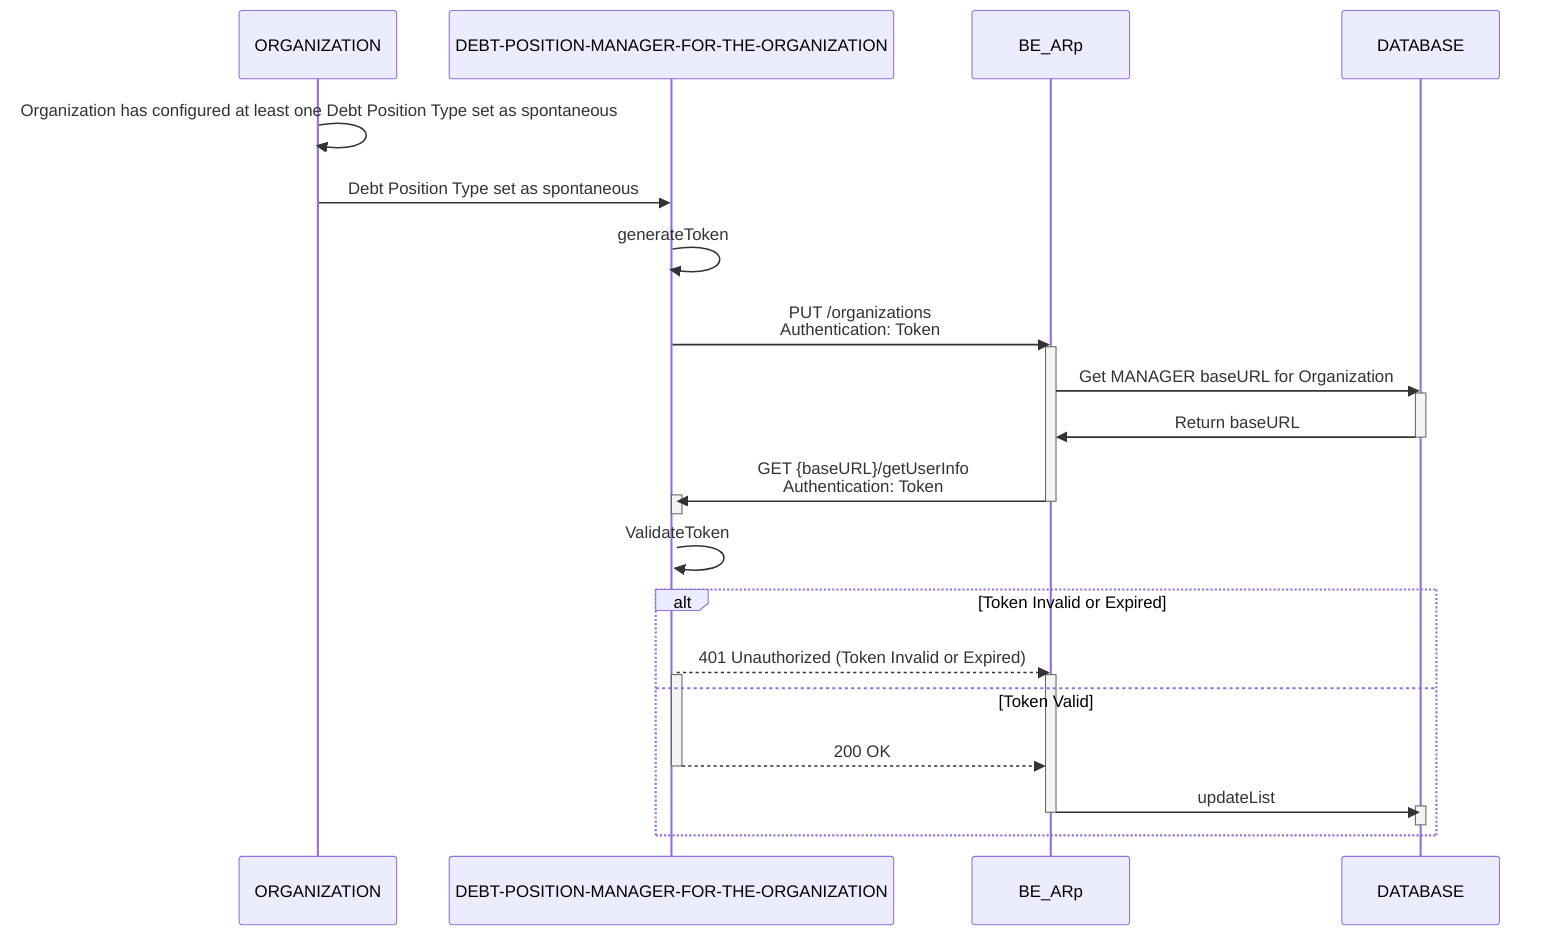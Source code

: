 sequenceDiagram
    participant ORGANIZATION
    participant MANAGER as DEBT-POSITION-MANAGER-FOR-THE-ORGANIZATION
    participant BE_ARp
    participant DB as DATABASE

    ORGANIZATION ->> ORGANIZATION : Organization has configured at least one Debt Position Type set as spontaneous
    ORGANIZATION ->> MANAGER : Debt Position Type set as spontaneous
    MANAGER ->> MANAGER : generateToken
    MANAGER ->> BE_ARp : PUT /organizations <br> Authentication: Token
    activate MANAGER
        activate BE_ARp
            BE_ARp ->> DB : Get MANAGER baseURL for Organization
            activate DB
                DB ->> BE_ARp : Return baseURL
            deactivate DB

            BE_ARp ->> MANAGER : GET {baseURL}/getUserInfo <br> Authentication: Token
            activate MANAGER
        deactivate BE_ARp
    deactivate MANAGER

    MANAGER ->> MANAGER : ValidateToken
    alt Token Invalid or Expired
        MANAGER -->> BE_ARp : 401 Unauthorized (Token Invalid or Expired)
        activate MANAGER
        activate BE_ARp
    else Token Valid
        MANAGER -->> BE_ARp : 200 OK
        deactivate MANAGER
        BE_ARp ->> DB : updateList
        activate DB
        deactivate DB
        deactivate BE_ARp
    end